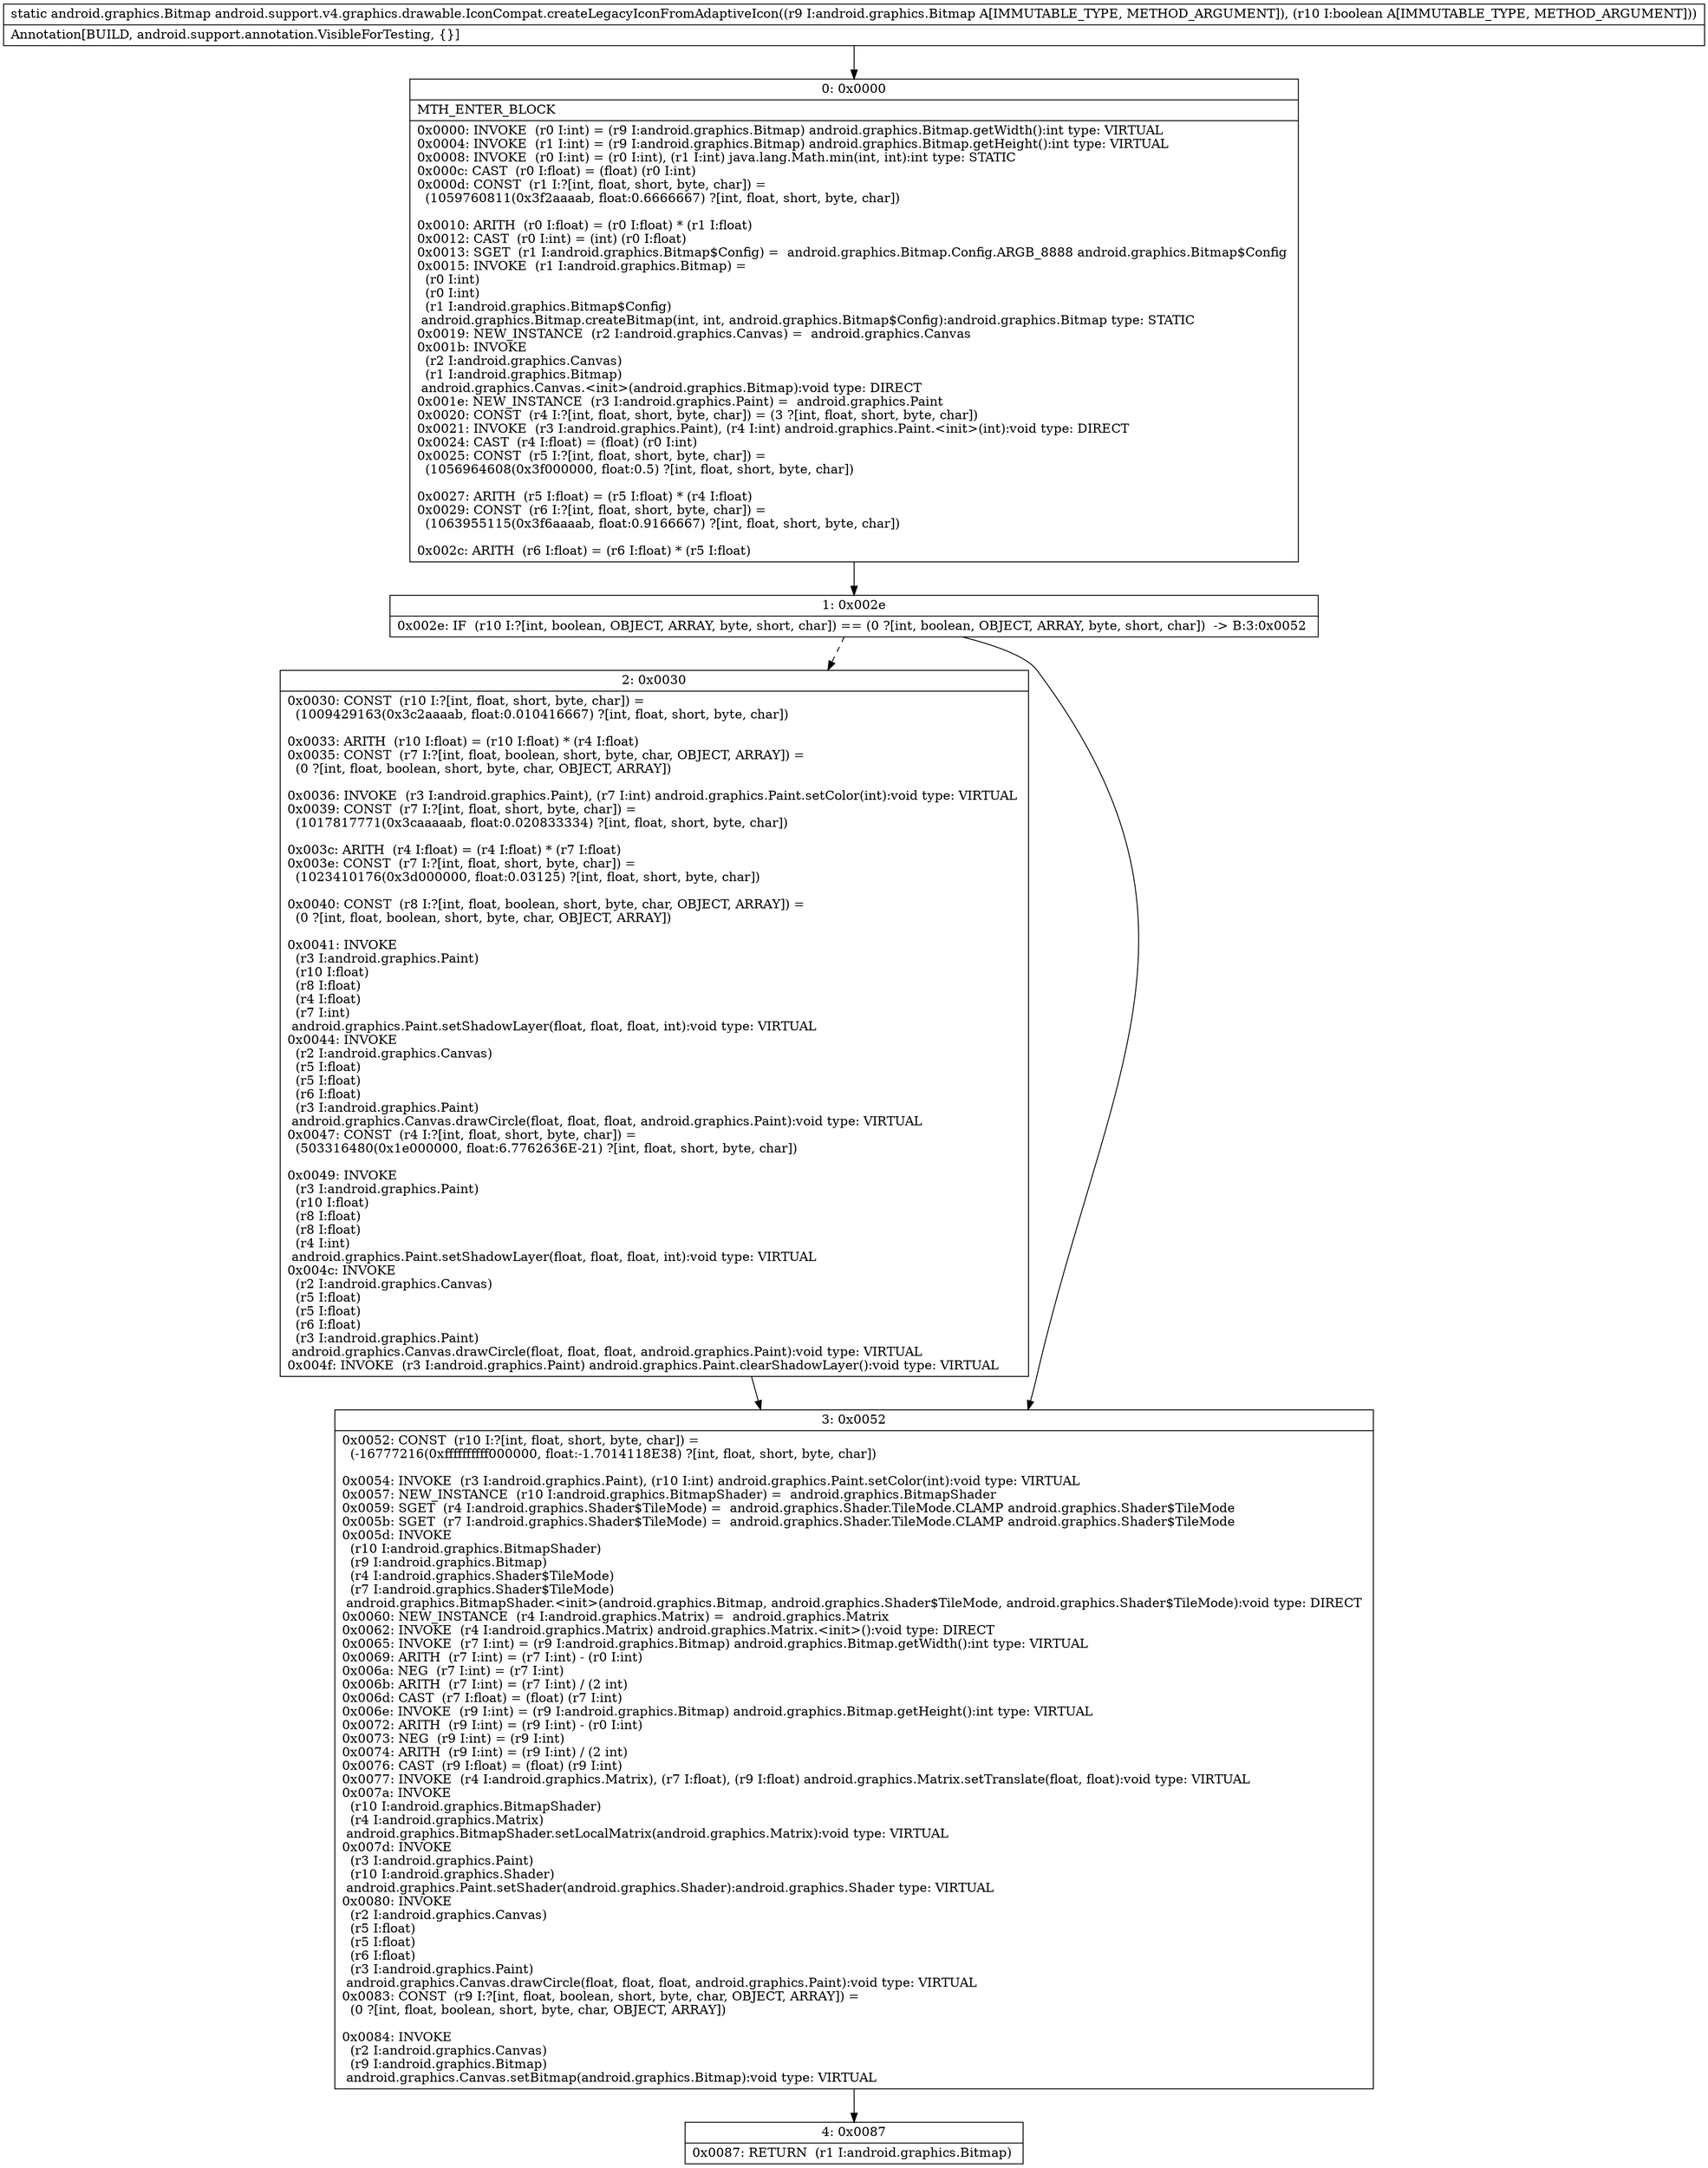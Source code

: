 digraph "CFG forandroid.support.v4.graphics.drawable.IconCompat.createLegacyIconFromAdaptiveIcon(Landroid\/graphics\/Bitmap;Z)Landroid\/graphics\/Bitmap;" {
Node_0 [shape=record,label="{0\:\ 0x0000|MTH_ENTER_BLOCK\l|0x0000: INVOKE  (r0 I:int) = (r9 I:android.graphics.Bitmap) android.graphics.Bitmap.getWidth():int type: VIRTUAL \l0x0004: INVOKE  (r1 I:int) = (r9 I:android.graphics.Bitmap) android.graphics.Bitmap.getHeight():int type: VIRTUAL \l0x0008: INVOKE  (r0 I:int) = (r0 I:int), (r1 I:int) java.lang.Math.min(int, int):int type: STATIC \l0x000c: CAST  (r0 I:float) = (float) (r0 I:int) \l0x000d: CONST  (r1 I:?[int, float, short, byte, char]) = \l  (1059760811(0x3f2aaaab, float:0.6666667) ?[int, float, short, byte, char])\l \l0x0010: ARITH  (r0 I:float) = (r0 I:float) * (r1 I:float) \l0x0012: CAST  (r0 I:int) = (int) (r0 I:float) \l0x0013: SGET  (r1 I:android.graphics.Bitmap$Config) =  android.graphics.Bitmap.Config.ARGB_8888 android.graphics.Bitmap$Config \l0x0015: INVOKE  (r1 I:android.graphics.Bitmap) = \l  (r0 I:int)\l  (r0 I:int)\l  (r1 I:android.graphics.Bitmap$Config)\l android.graphics.Bitmap.createBitmap(int, int, android.graphics.Bitmap$Config):android.graphics.Bitmap type: STATIC \l0x0019: NEW_INSTANCE  (r2 I:android.graphics.Canvas) =  android.graphics.Canvas \l0x001b: INVOKE  \l  (r2 I:android.graphics.Canvas)\l  (r1 I:android.graphics.Bitmap)\l android.graphics.Canvas.\<init\>(android.graphics.Bitmap):void type: DIRECT \l0x001e: NEW_INSTANCE  (r3 I:android.graphics.Paint) =  android.graphics.Paint \l0x0020: CONST  (r4 I:?[int, float, short, byte, char]) = (3 ?[int, float, short, byte, char]) \l0x0021: INVOKE  (r3 I:android.graphics.Paint), (r4 I:int) android.graphics.Paint.\<init\>(int):void type: DIRECT \l0x0024: CAST  (r4 I:float) = (float) (r0 I:int) \l0x0025: CONST  (r5 I:?[int, float, short, byte, char]) = \l  (1056964608(0x3f000000, float:0.5) ?[int, float, short, byte, char])\l \l0x0027: ARITH  (r5 I:float) = (r5 I:float) * (r4 I:float) \l0x0029: CONST  (r6 I:?[int, float, short, byte, char]) = \l  (1063955115(0x3f6aaaab, float:0.9166667) ?[int, float, short, byte, char])\l \l0x002c: ARITH  (r6 I:float) = (r6 I:float) * (r5 I:float) \l}"];
Node_1 [shape=record,label="{1\:\ 0x002e|0x002e: IF  (r10 I:?[int, boolean, OBJECT, ARRAY, byte, short, char]) == (0 ?[int, boolean, OBJECT, ARRAY, byte, short, char])  \-\> B:3:0x0052 \l}"];
Node_2 [shape=record,label="{2\:\ 0x0030|0x0030: CONST  (r10 I:?[int, float, short, byte, char]) = \l  (1009429163(0x3c2aaaab, float:0.010416667) ?[int, float, short, byte, char])\l \l0x0033: ARITH  (r10 I:float) = (r10 I:float) * (r4 I:float) \l0x0035: CONST  (r7 I:?[int, float, boolean, short, byte, char, OBJECT, ARRAY]) = \l  (0 ?[int, float, boolean, short, byte, char, OBJECT, ARRAY])\l \l0x0036: INVOKE  (r3 I:android.graphics.Paint), (r7 I:int) android.graphics.Paint.setColor(int):void type: VIRTUAL \l0x0039: CONST  (r7 I:?[int, float, short, byte, char]) = \l  (1017817771(0x3caaaaab, float:0.020833334) ?[int, float, short, byte, char])\l \l0x003c: ARITH  (r4 I:float) = (r4 I:float) * (r7 I:float) \l0x003e: CONST  (r7 I:?[int, float, short, byte, char]) = \l  (1023410176(0x3d000000, float:0.03125) ?[int, float, short, byte, char])\l \l0x0040: CONST  (r8 I:?[int, float, boolean, short, byte, char, OBJECT, ARRAY]) = \l  (0 ?[int, float, boolean, short, byte, char, OBJECT, ARRAY])\l \l0x0041: INVOKE  \l  (r3 I:android.graphics.Paint)\l  (r10 I:float)\l  (r8 I:float)\l  (r4 I:float)\l  (r7 I:int)\l android.graphics.Paint.setShadowLayer(float, float, float, int):void type: VIRTUAL \l0x0044: INVOKE  \l  (r2 I:android.graphics.Canvas)\l  (r5 I:float)\l  (r5 I:float)\l  (r6 I:float)\l  (r3 I:android.graphics.Paint)\l android.graphics.Canvas.drawCircle(float, float, float, android.graphics.Paint):void type: VIRTUAL \l0x0047: CONST  (r4 I:?[int, float, short, byte, char]) = \l  (503316480(0x1e000000, float:6.7762636E\-21) ?[int, float, short, byte, char])\l \l0x0049: INVOKE  \l  (r3 I:android.graphics.Paint)\l  (r10 I:float)\l  (r8 I:float)\l  (r8 I:float)\l  (r4 I:int)\l android.graphics.Paint.setShadowLayer(float, float, float, int):void type: VIRTUAL \l0x004c: INVOKE  \l  (r2 I:android.graphics.Canvas)\l  (r5 I:float)\l  (r5 I:float)\l  (r6 I:float)\l  (r3 I:android.graphics.Paint)\l android.graphics.Canvas.drawCircle(float, float, float, android.graphics.Paint):void type: VIRTUAL \l0x004f: INVOKE  (r3 I:android.graphics.Paint) android.graphics.Paint.clearShadowLayer():void type: VIRTUAL \l}"];
Node_3 [shape=record,label="{3\:\ 0x0052|0x0052: CONST  (r10 I:?[int, float, short, byte, char]) = \l  (\-16777216(0xffffffffff000000, float:\-1.7014118E38) ?[int, float, short, byte, char])\l \l0x0054: INVOKE  (r3 I:android.graphics.Paint), (r10 I:int) android.graphics.Paint.setColor(int):void type: VIRTUAL \l0x0057: NEW_INSTANCE  (r10 I:android.graphics.BitmapShader) =  android.graphics.BitmapShader \l0x0059: SGET  (r4 I:android.graphics.Shader$TileMode) =  android.graphics.Shader.TileMode.CLAMP android.graphics.Shader$TileMode \l0x005b: SGET  (r7 I:android.graphics.Shader$TileMode) =  android.graphics.Shader.TileMode.CLAMP android.graphics.Shader$TileMode \l0x005d: INVOKE  \l  (r10 I:android.graphics.BitmapShader)\l  (r9 I:android.graphics.Bitmap)\l  (r4 I:android.graphics.Shader$TileMode)\l  (r7 I:android.graphics.Shader$TileMode)\l android.graphics.BitmapShader.\<init\>(android.graphics.Bitmap, android.graphics.Shader$TileMode, android.graphics.Shader$TileMode):void type: DIRECT \l0x0060: NEW_INSTANCE  (r4 I:android.graphics.Matrix) =  android.graphics.Matrix \l0x0062: INVOKE  (r4 I:android.graphics.Matrix) android.graphics.Matrix.\<init\>():void type: DIRECT \l0x0065: INVOKE  (r7 I:int) = (r9 I:android.graphics.Bitmap) android.graphics.Bitmap.getWidth():int type: VIRTUAL \l0x0069: ARITH  (r7 I:int) = (r7 I:int) \- (r0 I:int) \l0x006a: NEG  (r7 I:int) = (r7 I:int) \l0x006b: ARITH  (r7 I:int) = (r7 I:int) \/ (2 int) \l0x006d: CAST  (r7 I:float) = (float) (r7 I:int) \l0x006e: INVOKE  (r9 I:int) = (r9 I:android.graphics.Bitmap) android.graphics.Bitmap.getHeight():int type: VIRTUAL \l0x0072: ARITH  (r9 I:int) = (r9 I:int) \- (r0 I:int) \l0x0073: NEG  (r9 I:int) = (r9 I:int) \l0x0074: ARITH  (r9 I:int) = (r9 I:int) \/ (2 int) \l0x0076: CAST  (r9 I:float) = (float) (r9 I:int) \l0x0077: INVOKE  (r4 I:android.graphics.Matrix), (r7 I:float), (r9 I:float) android.graphics.Matrix.setTranslate(float, float):void type: VIRTUAL \l0x007a: INVOKE  \l  (r10 I:android.graphics.BitmapShader)\l  (r4 I:android.graphics.Matrix)\l android.graphics.BitmapShader.setLocalMatrix(android.graphics.Matrix):void type: VIRTUAL \l0x007d: INVOKE  \l  (r3 I:android.graphics.Paint)\l  (r10 I:android.graphics.Shader)\l android.graphics.Paint.setShader(android.graphics.Shader):android.graphics.Shader type: VIRTUAL \l0x0080: INVOKE  \l  (r2 I:android.graphics.Canvas)\l  (r5 I:float)\l  (r5 I:float)\l  (r6 I:float)\l  (r3 I:android.graphics.Paint)\l android.graphics.Canvas.drawCircle(float, float, float, android.graphics.Paint):void type: VIRTUAL \l0x0083: CONST  (r9 I:?[int, float, boolean, short, byte, char, OBJECT, ARRAY]) = \l  (0 ?[int, float, boolean, short, byte, char, OBJECT, ARRAY])\l \l0x0084: INVOKE  \l  (r2 I:android.graphics.Canvas)\l  (r9 I:android.graphics.Bitmap)\l android.graphics.Canvas.setBitmap(android.graphics.Bitmap):void type: VIRTUAL \l}"];
Node_4 [shape=record,label="{4\:\ 0x0087|0x0087: RETURN  (r1 I:android.graphics.Bitmap) \l}"];
MethodNode[shape=record,label="{static android.graphics.Bitmap android.support.v4.graphics.drawable.IconCompat.createLegacyIconFromAdaptiveIcon((r9 I:android.graphics.Bitmap A[IMMUTABLE_TYPE, METHOD_ARGUMENT]), (r10 I:boolean A[IMMUTABLE_TYPE, METHOD_ARGUMENT]))  | Annotation[BUILD, android.support.annotation.VisibleForTesting, \{\}]\l}"];
MethodNode -> Node_0;
Node_0 -> Node_1;
Node_1 -> Node_2[style=dashed];
Node_1 -> Node_3;
Node_2 -> Node_3;
Node_3 -> Node_4;
}

